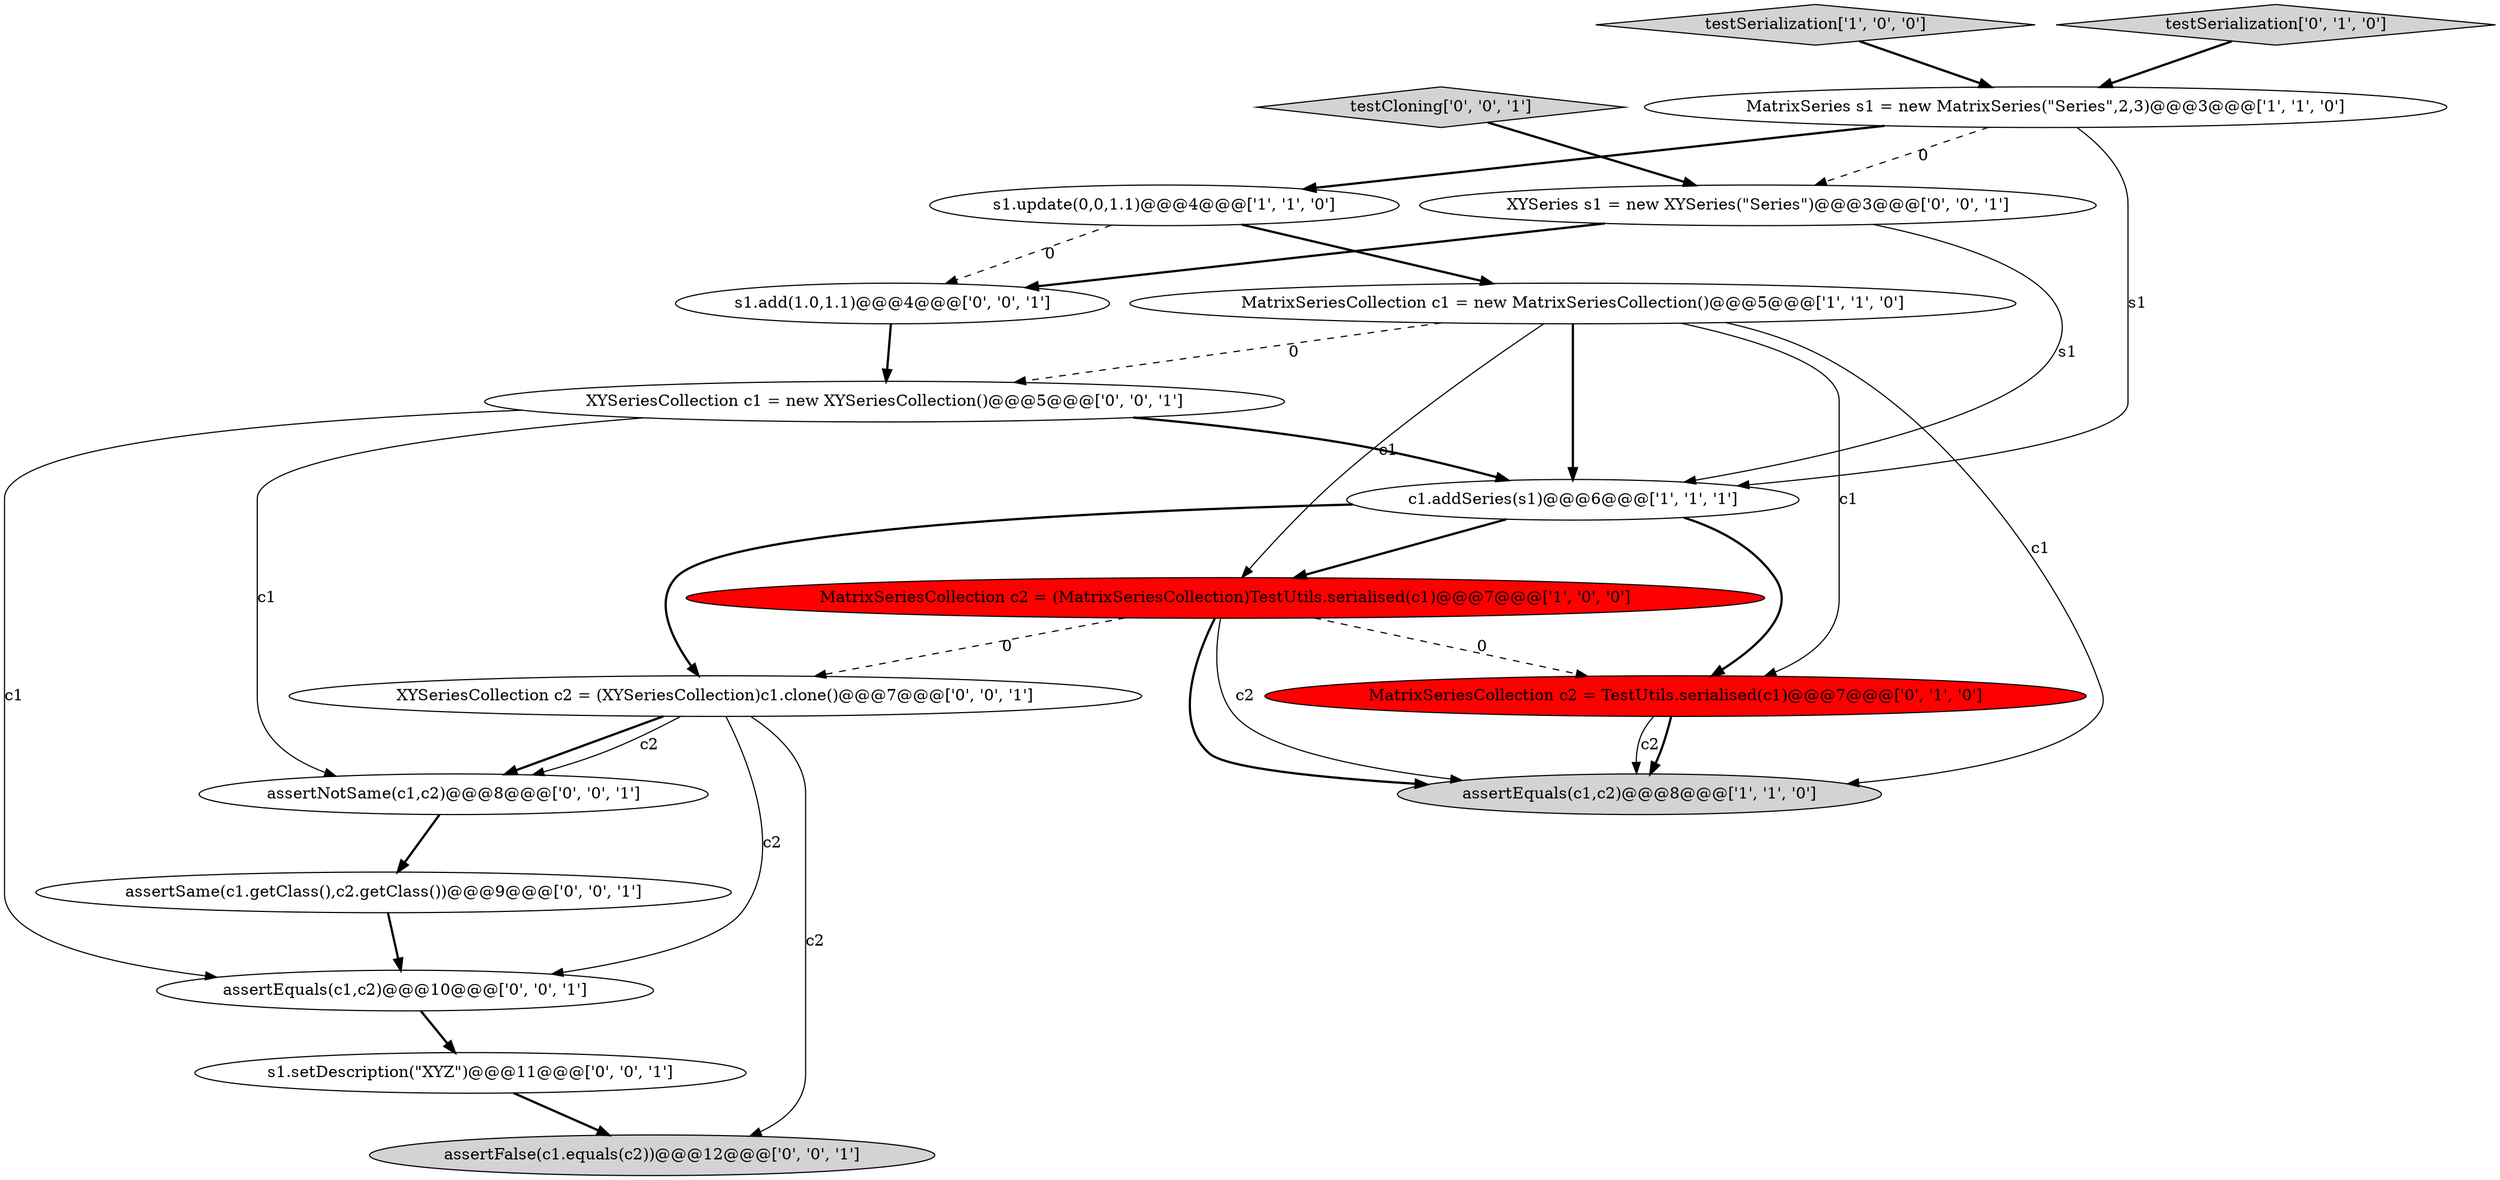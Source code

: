digraph {
7 [style = filled, label = "MatrixSeriesCollection c2 = TestUtils.serialised(c1)@@@7@@@['0', '1', '0']", fillcolor = red, shape = ellipse image = "AAA1AAABBB2BBB"];
16 [style = filled, label = "assertEquals(c1,c2)@@@10@@@['0', '0', '1']", fillcolor = white, shape = ellipse image = "AAA0AAABBB3BBB"];
1 [style = filled, label = "testSerialization['1', '0', '0']", fillcolor = lightgray, shape = diamond image = "AAA0AAABBB1BBB"];
4 [style = filled, label = "MatrixSeries s1 = new MatrixSeries(\"Series\",2,3)@@@3@@@['1', '1', '0']", fillcolor = white, shape = ellipse image = "AAA0AAABBB1BBB"];
5 [style = filled, label = "MatrixSeriesCollection c1 = new MatrixSeriesCollection()@@@5@@@['1', '1', '0']", fillcolor = white, shape = ellipse image = "AAA0AAABBB1BBB"];
6 [style = filled, label = "MatrixSeriesCollection c2 = (MatrixSeriesCollection)TestUtils.serialised(c1)@@@7@@@['1', '0', '0']", fillcolor = red, shape = ellipse image = "AAA1AAABBB1BBB"];
13 [style = filled, label = "XYSeriesCollection c1 = new XYSeriesCollection()@@@5@@@['0', '0', '1']", fillcolor = white, shape = ellipse image = "AAA0AAABBB3BBB"];
3 [style = filled, label = "c1.addSeries(s1)@@@6@@@['1', '1', '1']", fillcolor = white, shape = ellipse image = "AAA0AAABBB1BBB"];
9 [style = filled, label = "s1.add(1.0,1.1)@@@4@@@['0', '0', '1']", fillcolor = white, shape = ellipse image = "AAA0AAABBB3BBB"];
11 [style = filled, label = "XYSeriesCollection c2 = (XYSeriesCollection)c1.clone()@@@7@@@['0', '0', '1']", fillcolor = white, shape = ellipse image = "AAA0AAABBB3BBB"];
14 [style = filled, label = "assertSame(c1.getClass(),c2.getClass())@@@9@@@['0', '0', '1']", fillcolor = white, shape = ellipse image = "AAA0AAABBB3BBB"];
17 [style = filled, label = "assertFalse(c1.equals(c2))@@@12@@@['0', '0', '1']", fillcolor = lightgray, shape = ellipse image = "AAA0AAABBB3BBB"];
12 [style = filled, label = "XYSeries s1 = new XYSeries(\"Series\")@@@3@@@['0', '0', '1']", fillcolor = white, shape = ellipse image = "AAA0AAABBB3BBB"];
0 [style = filled, label = "s1.update(0,0,1.1)@@@4@@@['1', '1', '0']", fillcolor = white, shape = ellipse image = "AAA0AAABBB1BBB"];
10 [style = filled, label = "s1.setDescription(\"XYZ\")@@@11@@@['0', '0', '1']", fillcolor = white, shape = ellipse image = "AAA0AAABBB3BBB"];
8 [style = filled, label = "testSerialization['0', '1', '0']", fillcolor = lightgray, shape = diamond image = "AAA0AAABBB2BBB"];
15 [style = filled, label = "assertNotSame(c1,c2)@@@8@@@['0', '0', '1']", fillcolor = white, shape = ellipse image = "AAA0AAABBB3BBB"];
2 [style = filled, label = "assertEquals(c1,c2)@@@8@@@['1', '1', '0']", fillcolor = lightgray, shape = ellipse image = "AAA0AAABBB1BBB"];
18 [style = filled, label = "testCloning['0', '0', '1']", fillcolor = lightgray, shape = diamond image = "AAA0AAABBB3BBB"];
5->13 [style = dashed, label="0"];
5->3 [style = bold, label=""];
14->16 [style = bold, label=""];
1->4 [style = bold, label=""];
15->14 [style = bold, label=""];
16->10 [style = bold, label=""];
6->7 [style = dashed, label="0"];
6->11 [style = dashed, label="0"];
3->11 [style = bold, label=""];
18->12 [style = bold, label=""];
3->6 [style = bold, label=""];
10->17 [style = bold, label=""];
12->9 [style = bold, label=""];
5->2 [style = solid, label="c1"];
11->15 [style = bold, label=""];
4->0 [style = bold, label=""];
11->16 [style = solid, label="c2"];
4->12 [style = dashed, label="0"];
4->3 [style = solid, label="s1"];
6->2 [style = bold, label=""];
6->2 [style = solid, label="c2"];
12->3 [style = solid, label="s1"];
5->6 [style = solid, label="c1"];
13->15 [style = solid, label="c1"];
13->16 [style = solid, label="c1"];
13->3 [style = bold, label=""];
11->17 [style = solid, label="c2"];
3->7 [style = bold, label=""];
7->2 [style = solid, label="c2"];
7->2 [style = bold, label=""];
11->15 [style = solid, label="c2"];
8->4 [style = bold, label=""];
0->9 [style = dashed, label="0"];
5->7 [style = solid, label="c1"];
0->5 [style = bold, label=""];
9->13 [style = bold, label=""];
}

